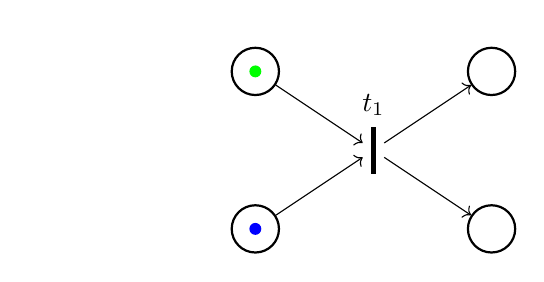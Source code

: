 \usetikzlibrary{positioning,fit,backgrounds,arrows,shapes,automata,petri,calc,bending}
\tikzset{
    place/.style={
        circle,
        thick,
        minimum size=6mm,
                draw
    },
    transitionV/.style={
        rectangle,
        thick,
        fill=black,
        minimum height=6mm,
        inner xsep=1pt
    }
}
\begin{tikzpicture}[]
%\draw[gray!30] (0,-3) grid (12,3);
%\node[gray!50] at (0,0) {0};

\node [place,colored tokens={green},label=above:$$] (p1) at (0,2){};
\node [place,colored tokens={blue},label=above:$$] (p2) at (0,0){};
\node [place,tokens=0,label=above:$$] (p3) at (3,2){};
\node [place,tokens=0,label=above:$$] (p4) at (3,0){};
\node [transitionV,label=above:$t_1$] (t1) at (1.5,1){};


\draw (p1) edge[shorten >=3pt,->] node[below] {$$} (t1);
\draw (p2) edge[shorten >=3pt,->] node[above] {$$} (t1);
\draw (t1) edge[shorten <=3pt,->] node[below] {$$} (p3);
\draw (t1) edge[shorten <=3pt,->] node[above] {$$} (p4);


\end{tikzpicture}